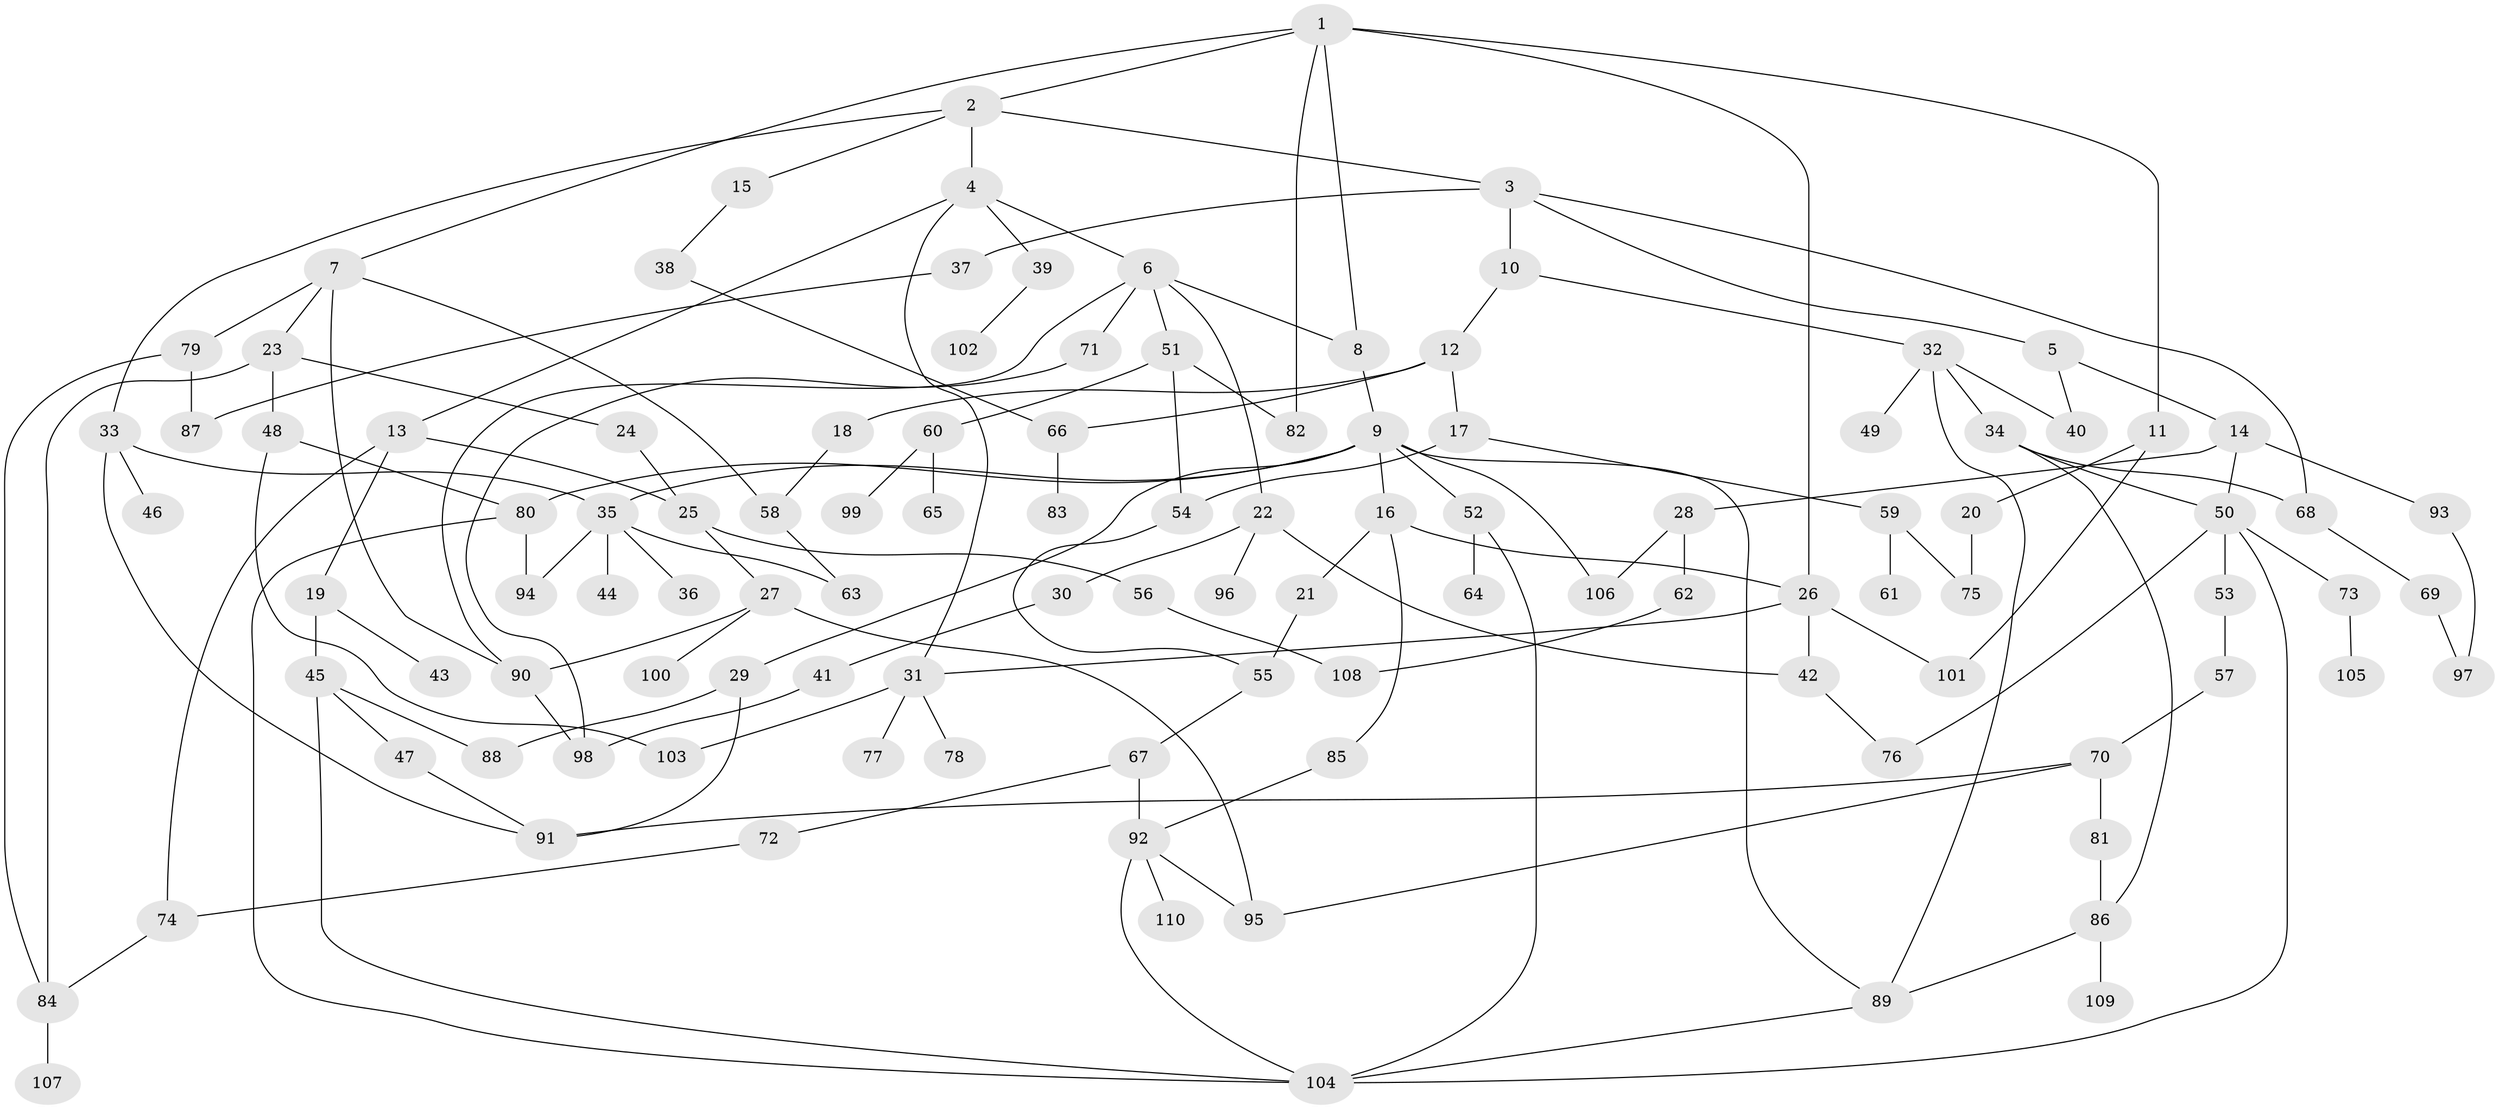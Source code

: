// Generated by graph-tools (version 1.1) at 2025/13/03/09/25 04:13:30]
// undirected, 110 vertices, 156 edges
graph export_dot {
graph [start="1"]
  node [color=gray90,style=filled];
  1;
  2;
  3;
  4;
  5;
  6;
  7;
  8;
  9;
  10;
  11;
  12;
  13;
  14;
  15;
  16;
  17;
  18;
  19;
  20;
  21;
  22;
  23;
  24;
  25;
  26;
  27;
  28;
  29;
  30;
  31;
  32;
  33;
  34;
  35;
  36;
  37;
  38;
  39;
  40;
  41;
  42;
  43;
  44;
  45;
  46;
  47;
  48;
  49;
  50;
  51;
  52;
  53;
  54;
  55;
  56;
  57;
  58;
  59;
  60;
  61;
  62;
  63;
  64;
  65;
  66;
  67;
  68;
  69;
  70;
  71;
  72;
  73;
  74;
  75;
  76;
  77;
  78;
  79;
  80;
  81;
  82;
  83;
  84;
  85;
  86;
  87;
  88;
  89;
  90;
  91;
  92;
  93;
  94;
  95;
  96;
  97;
  98;
  99;
  100;
  101;
  102;
  103;
  104;
  105;
  106;
  107;
  108;
  109;
  110;
  1 -- 2;
  1 -- 7;
  1 -- 8;
  1 -- 11;
  1 -- 26;
  1 -- 82;
  2 -- 3;
  2 -- 4;
  2 -- 15;
  2 -- 33;
  3 -- 5;
  3 -- 10;
  3 -- 37;
  3 -- 68;
  4 -- 6;
  4 -- 13;
  4 -- 31;
  4 -- 39;
  5 -- 14;
  5 -- 40;
  6 -- 22;
  6 -- 51;
  6 -- 71;
  6 -- 90;
  6 -- 8;
  7 -- 23;
  7 -- 79;
  7 -- 90;
  7 -- 58;
  8 -- 9;
  9 -- 16;
  9 -- 29;
  9 -- 35;
  9 -- 52;
  9 -- 106;
  9 -- 89;
  9 -- 80;
  10 -- 12;
  10 -- 32;
  11 -- 20;
  11 -- 101;
  12 -- 17;
  12 -- 18;
  12 -- 66;
  13 -- 19;
  13 -- 74;
  13 -- 25;
  14 -- 28;
  14 -- 93;
  14 -- 50;
  15 -- 38;
  16 -- 21;
  16 -- 85;
  16 -- 26;
  17 -- 54;
  17 -- 59;
  18 -- 58;
  19 -- 43;
  19 -- 45;
  20 -- 75;
  21 -- 55;
  22 -- 30;
  22 -- 42;
  22 -- 96;
  23 -- 24;
  23 -- 48;
  23 -- 84;
  24 -- 25;
  25 -- 27;
  25 -- 56;
  26 -- 101;
  26 -- 31;
  26 -- 42;
  27 -- 100;
  27 -- 95;
  27 -- 90;
  28 -- 62;
  28 -- 106;
  29 -- 88;
  29 -- 91;
  30 -- 41;
  31 -- 77;
  31 -- 78;
  31 -- 103;
  32 -- 34;
  32 -- 49;
  32 -- 89;
  32 -- 40;
  33 -- 46;
  33 -- 35;
  33 -- 91;
  34 -- 50;
  34 -- 68;
  34 -- 86;
  35 -- 36;
  35 -- 44;
  35 -- 94;
  35 -- 63;
  37 -- 87;
  38 -- 66;
  39 -- 102;
  41 -- 98;
  42 -- 76;
  45 -- 47;
  45 -- 104;
  45 -- 88;
  47 -- 91;
  48 -- 80;
  48 -- 103;
  50 -- 53;
  50 -- 73;
  50 -- 76;
  50 -- 104;
  51 -- 60;
  51 -- 82;
  51 -- 54;
  52 -- 64;
  52 -- 104;
  53 -- 57;
  54 -- 55;
  55 -- 67;
  56 -- 108;
  57 -- 70;
  58 -- 63;
  59 -- 61;
  59 -- 75;
  60 -- 65;
  60 -- 99;
  62 -- 108;
  66 -- 83;
  67 -- 72;
  67 -- 92;
  68 -- 69;
  69 -- 97;
  70 -- 81;
  70 -- 91;
  70 -- 95;
  71 -- 98;
  72 -- 74;
  73 -- 105;
  74 -- 84;
  79 -- 84;
  79 -- 87;
  80 -- 94;
  80 -- 104;
  81 -- 86;
  84 -- 107;
  85 -- 92;
  86 -- 109;
  86 -- 89;
  89 -- 104;
  90 -- 98;
  92 -- 95;
  92 -- 104;
  92 -- 110;
  93 -- 97;
}
